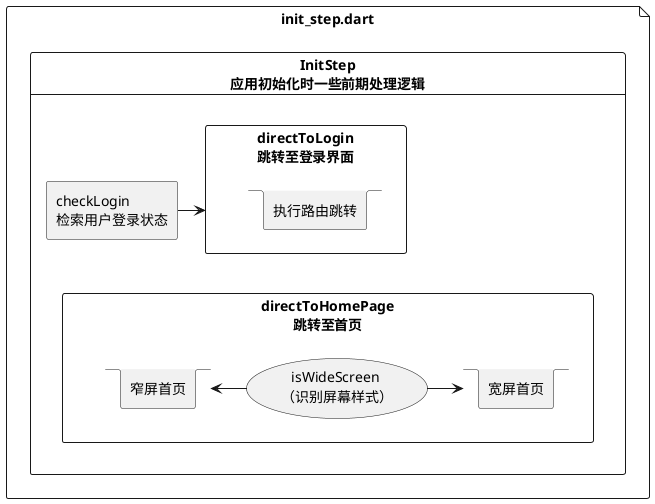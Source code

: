 @startuml
'https://plantuml.com/sequence-diagram

file init_step.dart as file_init_step_dart{
    card "InitStep\n应用初始化时一些前期处理逻辑" as init_step_U{
       rectangle "checkLogin\n检索用户登录状态" as InitStep_checkLogin_M
       rectangle "directToLogin\n跳转至登录界面" as InitStep_directToLogin_M{
           stack 执行路由跳转 as route_main_2_login
       }

       rectangle "directToHomePage\n跳转至首页" as InitStep_directToHomePage_M{
           (isWideScreen \n（识别屏幕样式）)  as homePage_screen_p
           stack "窄屏首页" as route_login_2_home_page
           stack "宽屏首页" as route_login_2_wide_screen1home_page
           homePage_screen_p -left-> route_login_2_home_page
           homePage_screen_p -right-> route_login_2_wide_screen1home_page
       }

       InitStep_checkLogin_M -> InitStep_directToLogin_M
       InitStep_checkLogin_M ..[hidden] InitStep_directToHomePage_M

    }
}
@enduml